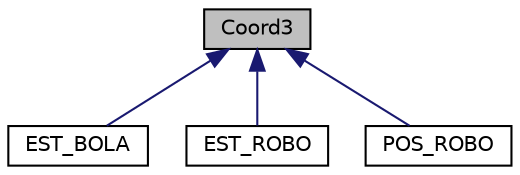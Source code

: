 digraph "Coord3"
{
  edge [fontname="Helvetica",fontsize="10",labelfontname="Helvetica",labelfontsize="10"];
  node [fontname="Helvetica",fontsize="10",shape=record];
  Node1 [label="Coord3",height=0.2,width=0.4,color="black", fillcolor="grey75", style="filled", fontcolor="black"];
  Node1 -> Node2 [dir="back",color="midnightblue",fontsize="10",style="solid"];
  Node2 [label="EST_BOLA",height=0.2,width=0.4,color="black", fillcolor="white", style="filled",URL="$structEST__BOLA.html"];
  Node1 -> Node3 [dir="back",color="midnightblue",fontsize="10",style="solid"];
  Node3 [label="EST_ROBO",height=0.2,width=0.4,color="black", fillcolor="white", style="filled",URL="$structEST__ROBO.html"];
  Node1 -> Node4 [dir="back",color="midnightblue",fontsize="10",style="solid"];
  Node4 [label="POS_ROBO",height=0.2,width=0.4,color="black", fillcolor="white", style="filled",URL="$structPOS__ROBO.html"];
}
